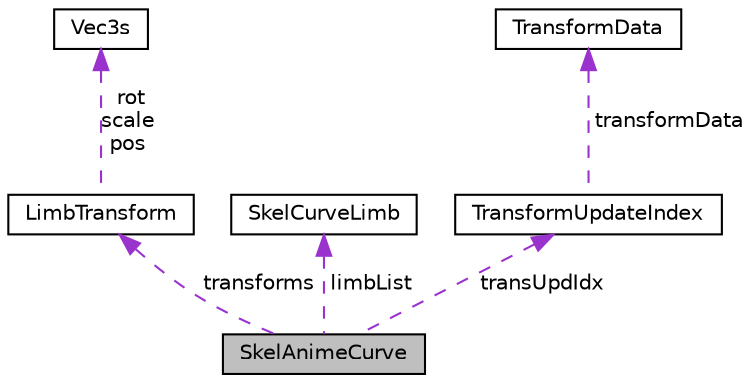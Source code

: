digraph "SkelAnimeCurve"
{
 // LATEX_PDF_SIZE
  edge [fontname="Helvetica",fontsize="10",labelfontname="Helvetica",labelfontsize="10"];
  node [fontname="Helvetica",fontsize="10",shape=record];
  Node1 [label="SkelAnimeCurve",height=0.2,width=0.4,color="black", fillcolor="grey75", style="filled", fontcolor="black",tooltip=" "];
  Node2 -> Node1 [dir="back",color="darkorchid3",fontsize="10",style="dashed",label=" transforms" ,fontname="Helvetica"];
  Node2 [label="LimbTransform",height=0.2,width=0.4,color="black", fillcolor="white", style="filled",URL="$d5/d55/structLimbTransform.html",tooltip=" "];
  Node3 -> Node2 [dir="back",color="darkorchid3",fontsize="10",style="dashed",label=" rot\nscale\npos" ,fontname="Helvetica"];
  Node3 [label="Vec3s",height=0.2,width=0.4,color="black", fillcolor="white", style="filled",URL="$d8/d79/structVec3s.html",tooltip=" "];
  Node4 -> Node1 [dir="back",color="darkorchid3",fontsize="10",style="dashed",label=" limbList" ,fontname="Helvetica"];
  Node4 [label="SkelCurveLimb",height=0.2,width=0.4,color="black", fillcolor="white", style="filled",URL="$d0/d59/structSkelCurveLimb.html",tooltip=" "];
  Node5 -> Node1 [dir="back",color="darkorchid3",fontsize="10",style="dashed",label=" transUpdIdx" ,fontname="Helvetica"];
  Node5 [label="TransformUpdateIndex",height=0.2,width=0.4,color="black", fillcolor="white", style="filled",URL="$dc/df2/structTransformUpdateIndex.html",tooltip=" "];
  Node6 -> Node5 [dir="back",color="darkorchid3",fontsize="10",style="dashed",label=" transformData" ,fontname="Helvetica"];
  Node6 [label="TransformData",height=0.2,width=0.4,color="black", fillcolor="white", style="filled",URL="$d5/db8/structTransformData.html",tooltip=" "];
}
